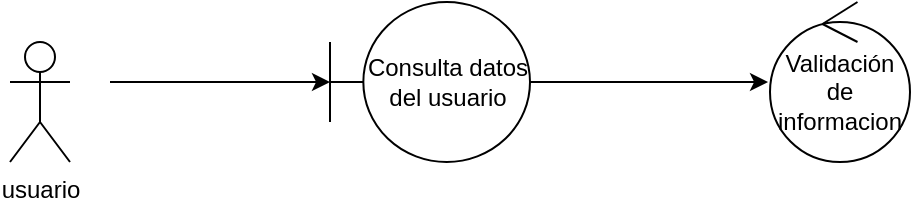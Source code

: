<mxfile version="25.0.3">
  <diagram name="Página-1" id="7d_oM0EF3G9a3d7N5ZLs">
    <mxGraphModel dx="819" dy="446" grid="1" gridSize="10" guides="1" tooltips="1" connect="1" arrows="1" fold="1" page="1" pageScale="1" pageWidth="850" pageHeight="1100" math="0" shadow="0">
      <root>
        <mxCell id="0" />
        <mxCell id="1" parent="0" />
        <mxCell id="aLfL8TfDF0AlkJ1gZnpp-1" value="usuario" style="shape=umlActor;verticalLabelPosition=bottom;verticalAlign=top;html=1;outlineConnect=0;" vertex="1" parent="1">
          <mxGeometry x="70" y="410" width="30" height="60" as="geometry" />
        </mxCell>
        <mxCell id="aLfL8TfDF0AlkJ1gZnpp-2" value="" style="endArrow=classic;html=1;rounded=0;" edge="1" parent="1" target="aLfL8TfDF0AlkJ1gZnpp-3">
          <mxGeometry width="50" height="50" relative="1" as="geometry">
            <mxPoint x="120" y="430" as="sourcePoint" />
            <mxPoint x="240" y="430" as="targetPoint" />
          </mxGeometry>
        </mxCell>
        <mxCell id="aLfL8TfDF0AlkJ1gZnpp-3" value="Consulta datos del usuario" style="shape=umlBoundary;whiteSpace=wrap;html=1;" vertex="1" parent="1">
          <mxGeometry x="230" y="390" width="100" height="80" as="geometry" />
        </mxCell>
        <mxCell id="aLfL8TfDF0AlkJ1gZnpp-4" value="Validación de informacion" style="ellipse;shape=umlControl;whiteSpace=wrap;html=1;" vertex="1" parent="1">
          <mxGeometry x="450" y="390" width="70" height="80" as="geometry" />
        </mxCell>
        <mxCell id="aLfL8TfDF0AlkJ1gZnpp-5" value="" style="endArrow=classic;html=1;rounded=0;exitX=1.001;exitY=0.5;exitDx=0;exitDy=0;exitPerimeter=0;entryX=-0.014;entryY=0.5;entryDx=0;entryDy=0;entryPerimeter=0;" edge="1" parent="1" source="aLfL8TfDF0AlkJ1gZnpp-3" target="aLfL8TfDF0AlkJ1gZnpp-4">
          <mxGeometry width="50" height="50" relative="1" as="geometry">
            <mxPoint x="280" y="450" as="sourcePoint" />
            <mxPoint x="450" y="427" as="targetPoint" />
          </mxGeometry>
        </mxCell>
      </root>
    </mxGraphModel>
  </diagram>
</mxfile>
